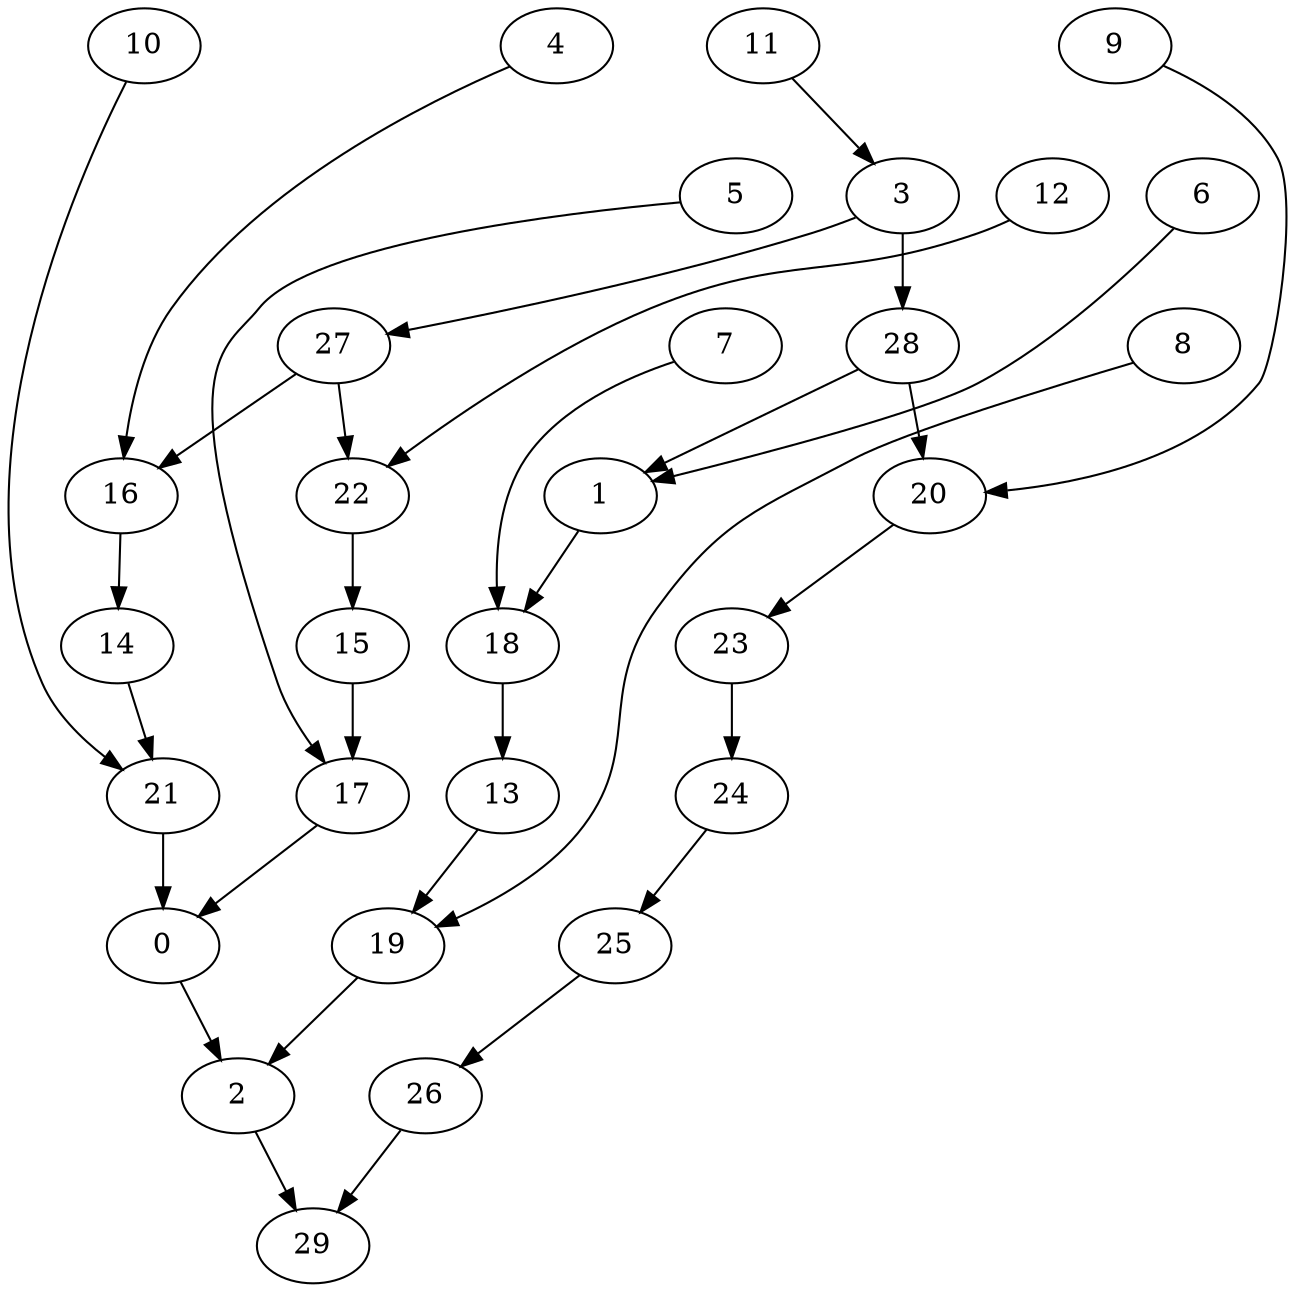 digraph g {
0;
1;
2;
3;
4;
5;
6;
7;
8;
9;
10;
11;
12;
13;
14;
15;
16;
17;
18;
19;
20;
21;
22;
23;
24;
25;
26;
27;
28;
29;
0 -> 2 [weight=0];
1 -> 18 [weight=0];
2 -> 29 [weight=0];
3 -> 27 [weight=0];
3 -> 28 [weight=1];
4 -> 16 [weight=0];
5 -> 17 [weight=0];
6 -> 1 [weight=0];
7 -> 18 [weight=0];
8 -> 19 [weight=0];
9 -> 20 [weight=0];
10 -> 21 [weight=0];
11 -> 3 [weight=0];
12 -> 22 [weight=0];
13 -> 19 [weight=0];
14 -> 21 [weight=0];
15 -> 17 [weight=1];
16 -> 14 [weight=0];
17 -> 0 [weight=0];
18 -> 13 [weight=0];
19 -> 2 [weight=0];
20 -> 23 [weight=0];
21 -> 0 [weight=1];
22 -> 15 [weight=0];
23 -> 24 [weight=0];
24 -> 25 [weight=0];
25 -> 26 [weight=0];
26 -> 29 [weight=0];
27 -> 22 [weight=0];
27 -> 16 [weight=0];
28 -> 1 [weight=0];
28 -> 20 [weight=0];
}
